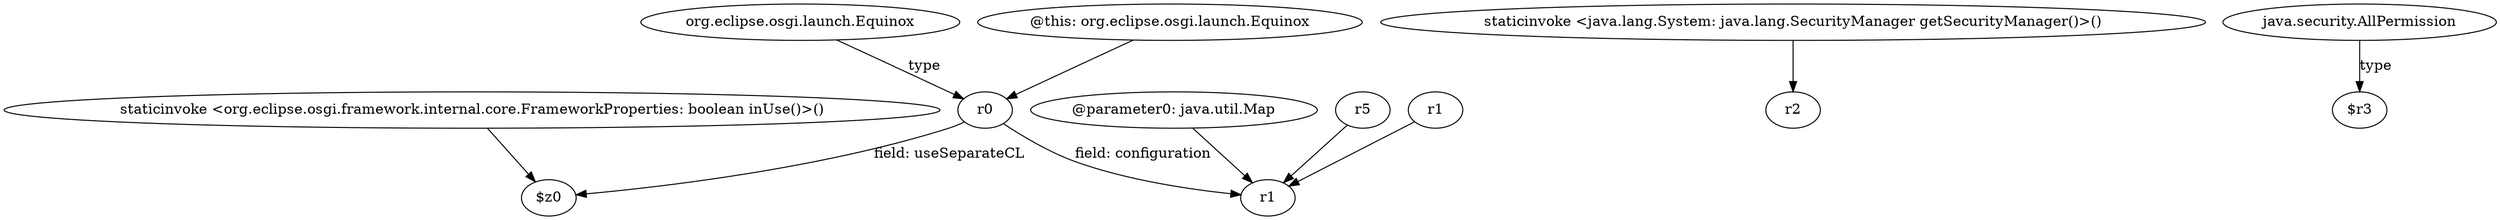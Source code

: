 digraph g {
0[label="r0"]
1[label="$z0"]
0->1[label="field: useSeparateCL"]
2[label="r1"]
0->2[label="field: configuration"]
3[label="org.eclipse.osgi.launch.Equinox"]
3->0[label="type"]
4[label="staticinvoke <java.lang.System: java.lang.SecurityManager getSecurityManager()>()"]
5[label="r2"]
4->5[label=""]
6[label="r5"]
6->2[label=""]
7[label="java.security.AllPermission"]
8[label="$r3"]
7->8[label="type"]
9[label="r1"]
9->2[label=""]
10[label="staticinvoke <org.eclipse.osgi.framework.internal.core.FrameworkProperties: boolean inUse()>()"]
10->1[label=""]
11[label="@this: org.eclipse.osgi.launch.Equinox"]
11->0[label=""]
12[label="@parameter0: java.util.Map"]
12->2[label=""]
}